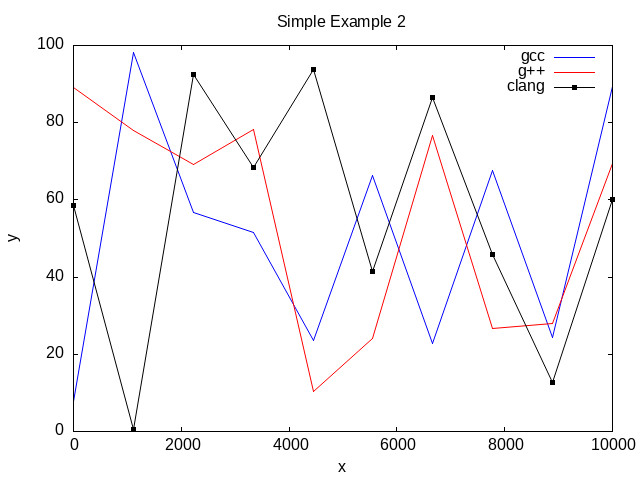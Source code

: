 reset

# set terminal pdf enhanced
# set output "example-2.pdf"

set terminal jpeg
set output "example-2.jpeg"

set key right top

set title "Simple Example 2"
set xlabel "x"
set ylabel "y"

set xrange [0:10000]
set yrange [0:100]
set xtics 0, 2000, 10000
set ytics 20
set samples 10

plot rand(0)*100 title "gcc" linecolor rgb "blue", \
     rand(0)*100 title "g++" linecolor rgb "red", \
     rand(0)*100 title "clang" with linespoints pointsize 0.5 pointtype 5 linecolor rgb "black"